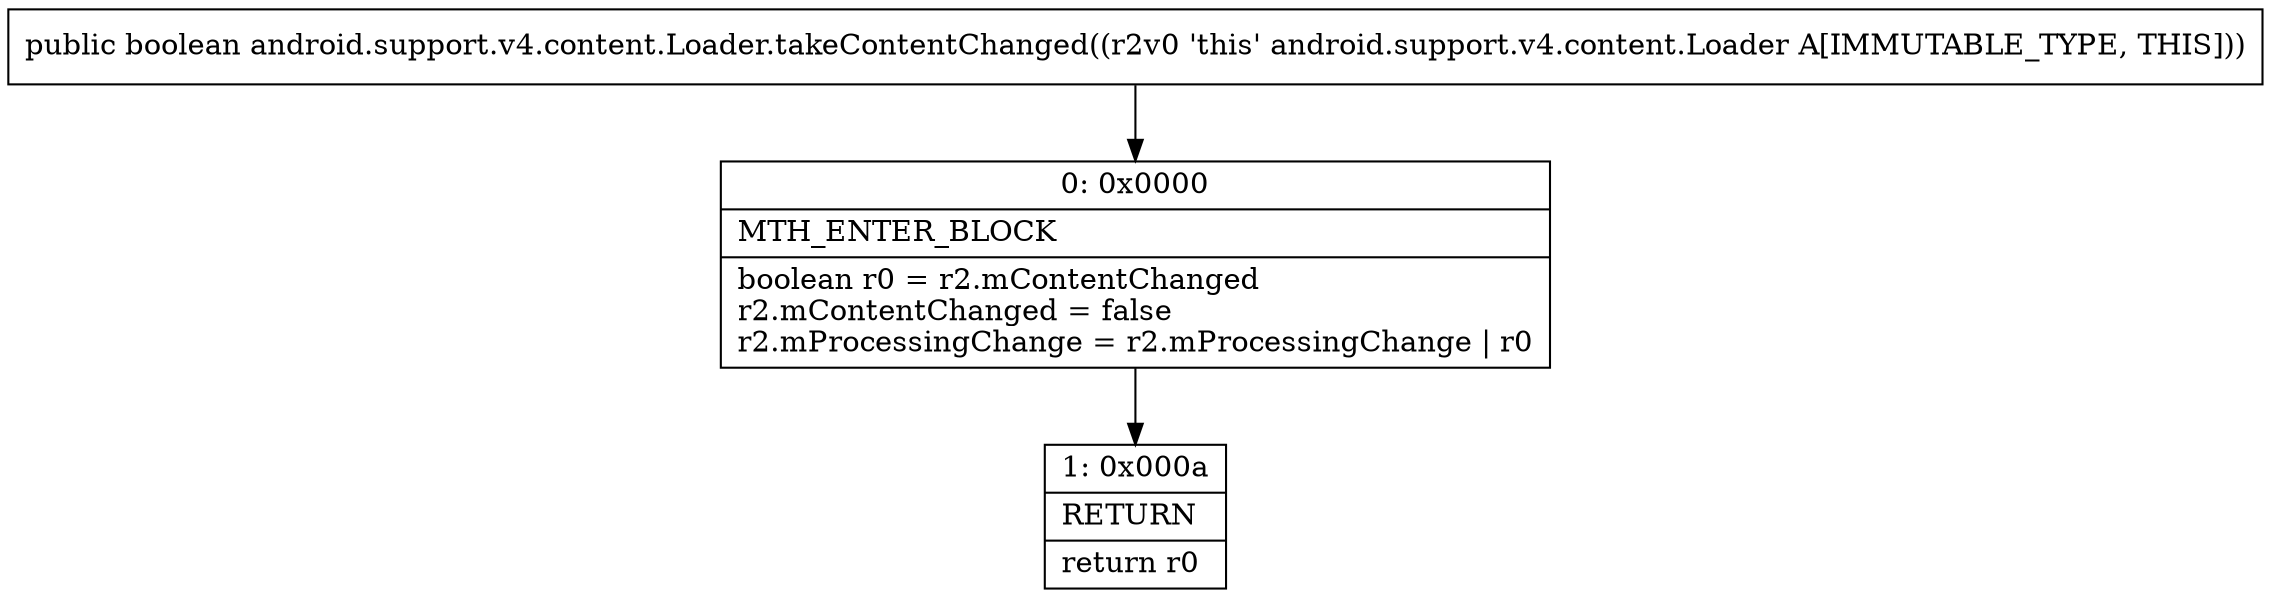 digraph "CFG forandroid.support.v4.content.Loader.takeContentChanged()Z" {
Node_0 [shape=record,label="{0\:\ 0x0000|MTH_ENTER_BLOCK\l|boolean r0 = r2.mContentChanged\lr2.mContentChanged = false\lr2.mProcessingChange = r2.mProcessingChange \| r0\l}"];
Node_1 [shape=record,label="{1\:\ 0x000a|RETURN\l|return r0\l}"];
MethodNode[shape=record,label="{public boolean android.support.v4.content.Loader.takeContentChanged((r2v0 'this' android.support.v4.content.Loader A[IMMUTABLE_TYPE, THIS])) }"];
MethodNode -> Node_0;
Node_0 -> Node_1;
}

